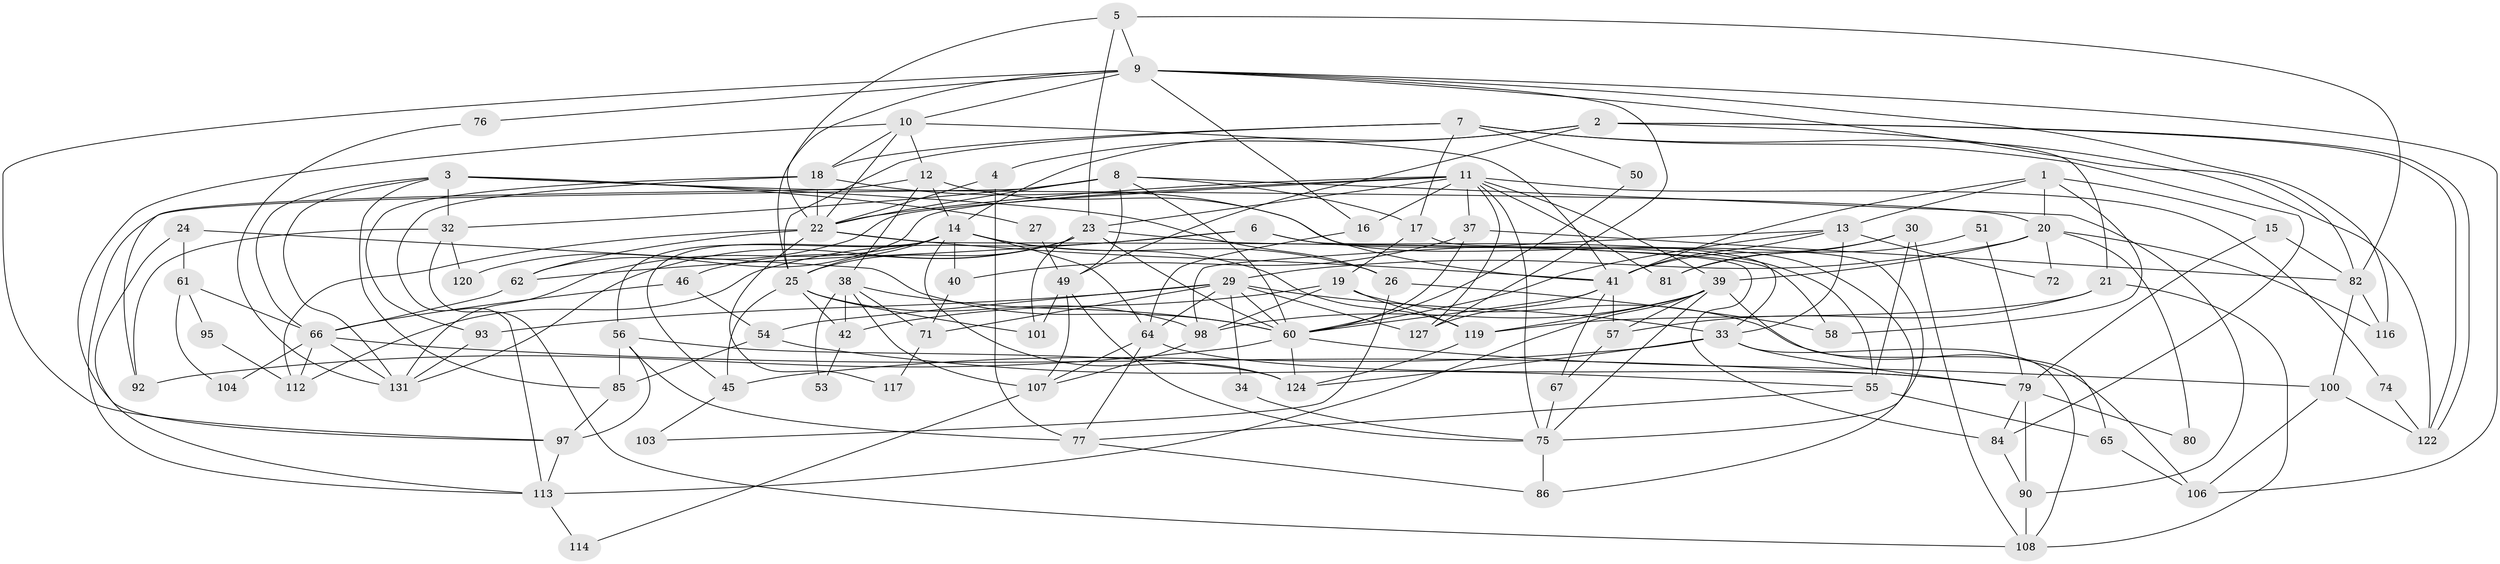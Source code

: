 // original degree distribution, {5: 0.14925373134328357, 6: 0.1044776119402985, 7: 0.03731343283582089, 2: 0.1417910447761194, 4: 0.34328358208955223, 3: 0.21641791044776118, 8: 0.007462686567164179}
// Generated by graph-tools (version 1.1) at 2025/19/03/04/25 18:19:00]
// undirected, 93 vertices, 222 edges
graph export_dot {
graph [start="1"]
  node [color=gray90,style=filled];
  1;
  2;
  3;
  4 [super="+91"];
  5;
  6;
  7;
  8 [super="+47"];
  9 [super="+126"];
  10 [super="+48"];
  11 [super="+88+109"];
  12 [super="+134"];
  13 [super="+87"];
  14 [super="+35"];
  15;
  16;
  17 [super="+31"];
  18 [super="+73"];
  19 [super="+115"];
  20;
  21;
  22 [super="+36+28"];
  23 [super="+118+102"];
  24;
  25 [super="+52+44"];
  26;
  27;
  29 [super="+128"];
  30;
  32 [super="+68"];
  33 [super="+43"];
  34;
  37;
  38;
  39 [super="+78+63"];
  40;
  41 [super="+59"];
  42;
  45;
  46;
  49 [super="+123+111"];
  50;
  51;
  53;
  54;
  55 [super="+70"];
  56 [super="+94"];
  57 [super="+83"];
  58;
  60 [super="+110+132"];
  61;
  62;
  64;
  65;
  66 [super="+129"];
  67;
  71;
  72;
  74;
  75;
  76;
  77;
  79 [super="+99+96"];
  80;
  81;
  82 [super="+121"];
  84;
  85;
  86;
  90;
  92;
  93;
  95;
  97;
  98;
  100;
  101;
  103;
  104;
  106;
  107;
  108;
  112;
  113;
  114;
  116;
  117;
  119;
  120;
  122;
  124;
  127;
  131;
  1 -- 13;
  1 -- 20;
  1 -- 15;
  1 -- 41;
  1 -- 58;
  2 -- 122;
  2 -- 122;
  2 -- 4;
  2 -- 21;
  2 -- 49;
  2 -- 14;
  3 -- 20;
  3 -- 26;
  3 -- 27;
  3 -- 85;
  3 -- 131;
  3 -- 66;
  3 -- 32;
  4 -- 77;
  4 -- 22;
  5 -- 9;
  5 -- 23;
  5 -- 22;
  5 -- 82;
  6 -- 62;
  6 -- 55;
  6 -- 112;
  6 -- 33;
  7 -- 84;
  7 -- 50;
  7 -- 122;
  7 -- 18;
  7 -- 25;
  7 -- 17;
  8 -- 49;
  8 -- 113;
  8 -- 90;
  8 -- 32;
  8 -- 17;
  8 -- 22 [weight=2];
  8 -- 60;
  9 -- 106;
  9 -- 16;
  9 -- 116;
  9 -- 97;
  9 -- 10;
  9 -- 76;
  9 -- 25;
  9 -- 127;
  9 -- 82;
  10 -- 97;
  10 -- 22;
  10 -- 18;
  10 -- 12;
  10 -- 41;
  11 -- 16;
  11 -- 62 [weight=2];
  11 -- 74;
  11 -- 37;
  11 -- 22;
  11 -- 75;
  11 -- 120;
  11 -- 81;
  11 -- 127;
  11 -- 39;
  11 -- 23;
  12 -- 38;
  12 -- 92;
  12 -- 41;
  12 -- 14;
  13 -- 33;
  13 -- 72;
  13 -- 98;
  13 -- 60;
  13 -- 41;
  14 -- 40;
  14 -- 56;
  14 -- 131;
  14 -- 25;
  14 -- 64;
  14 -- 119;
  14 -- 26;
  14 -- 124;
  14 -- 45;
  15 -- 79;
  15 -- 82;
  16 -- 64;
  17 -- 75;
  17 -- 19;
  18 -- 86;
  18 -- 93;
  18 -- 113;
  18 -- 22;
  19 -- 119;
  19 -- 98;
  19 -- 42;
  19 -- 106;
  20 -- 29;
  20 -- 72;
  20 -- 80;
  20 -- 116;
  20 -- 39;
  21 -- 108;
  21 -- 119;
  21 -- 57;
  22 -- 62;
  22 -- 117;
  22 -- 84;
  22 -- 112;
  22 -- 41;
  23 -- 131;
  23 -- 101;
  23 -- 60;
  23 -- 46;
  23 -- 25;
  23 -- 58;
  24 -- 60;
  24 -- 113;
  24 -- 61;
  25 -- 45;
  25 -- 101;
  25 -- 42;
  25 -- 98;
  26 -- 58;
  26 -- 103;
  27 -- 49;
  29 -- 54;
  29 -- 71;
  29 -- 60;
  29 -- 64;
  29 -- 33;
  29 -- 34;
  29 -- 93;
  29 -- 127;
  30 -- 41;
  30 -- 108;
  30 -- 55;
  30 -- 81;
  32 -- 92;
  32 -- 108;
  32 -- 120;
  33 -- 124;
  33 -- 79;
  33 -- 45;
  33 -- 108;
  34 -- 75;
  37 -- 40;
  37 -- 82;
  37 -- 60;
  38 -- 71;
  38 -- 42;
  38 -- 53;
  38 -- 107;
  38 -- 60;
  39 -- 113;
  39 -- 65;
  39 -- 75;
  39 -- 98;
  39 -- 119;
  39 -- 57;
  40 -- 71;
  41 -- 67;
  41 -- 60;
  41 -- 127;
  41 -- 57 [weight=2];
  42 -- 53;
  45 -- 103;
  46 -- 54;
  46 -- 66;
  49 -- 107;
  49 -- 75;
  49 -- 101;
  50 -- 60;
  51 -- 81;
  51 -- 79;
  54 -- 85;
  54 -- 55;
  55 -- 65;
  55 -- 77;
  56 -- 85;
  56 -- 97;
  56 -- 124;
  56 -- 77;
  57 -- 67;
  60 -- 92;
  60 -- 124;
  60 -- 100;
  61 -- 66;
  61 -- 95;
  61 -- 104;
  62 -- 66;
  64 -- 77;
  64 -- 107;
  64 -- 79;
  65 -- 106;
  66 -- 131;
  66 -- 112;
  66 -- 104;
  66 -- 79;
  67 -- 75;
  71 -- 117;
  74 -- 122;
  75 -- 86;
  76 -- 131;
  77 -- 86;
  79 -- 80;
  79 -- 84;
  79 -- 90;
  82 -- 116;
  82 -- 100;
  84 -- 90;
  85 -- 97;
  90 -- 108;
  93 -- 131;
  95 -- 112;
  97 -- 113;
  98 -- 107;
  100 -- 122;
  100 -- 106;
  107 -- 114;
  113 -- 114;
  119 -- 124;
}
